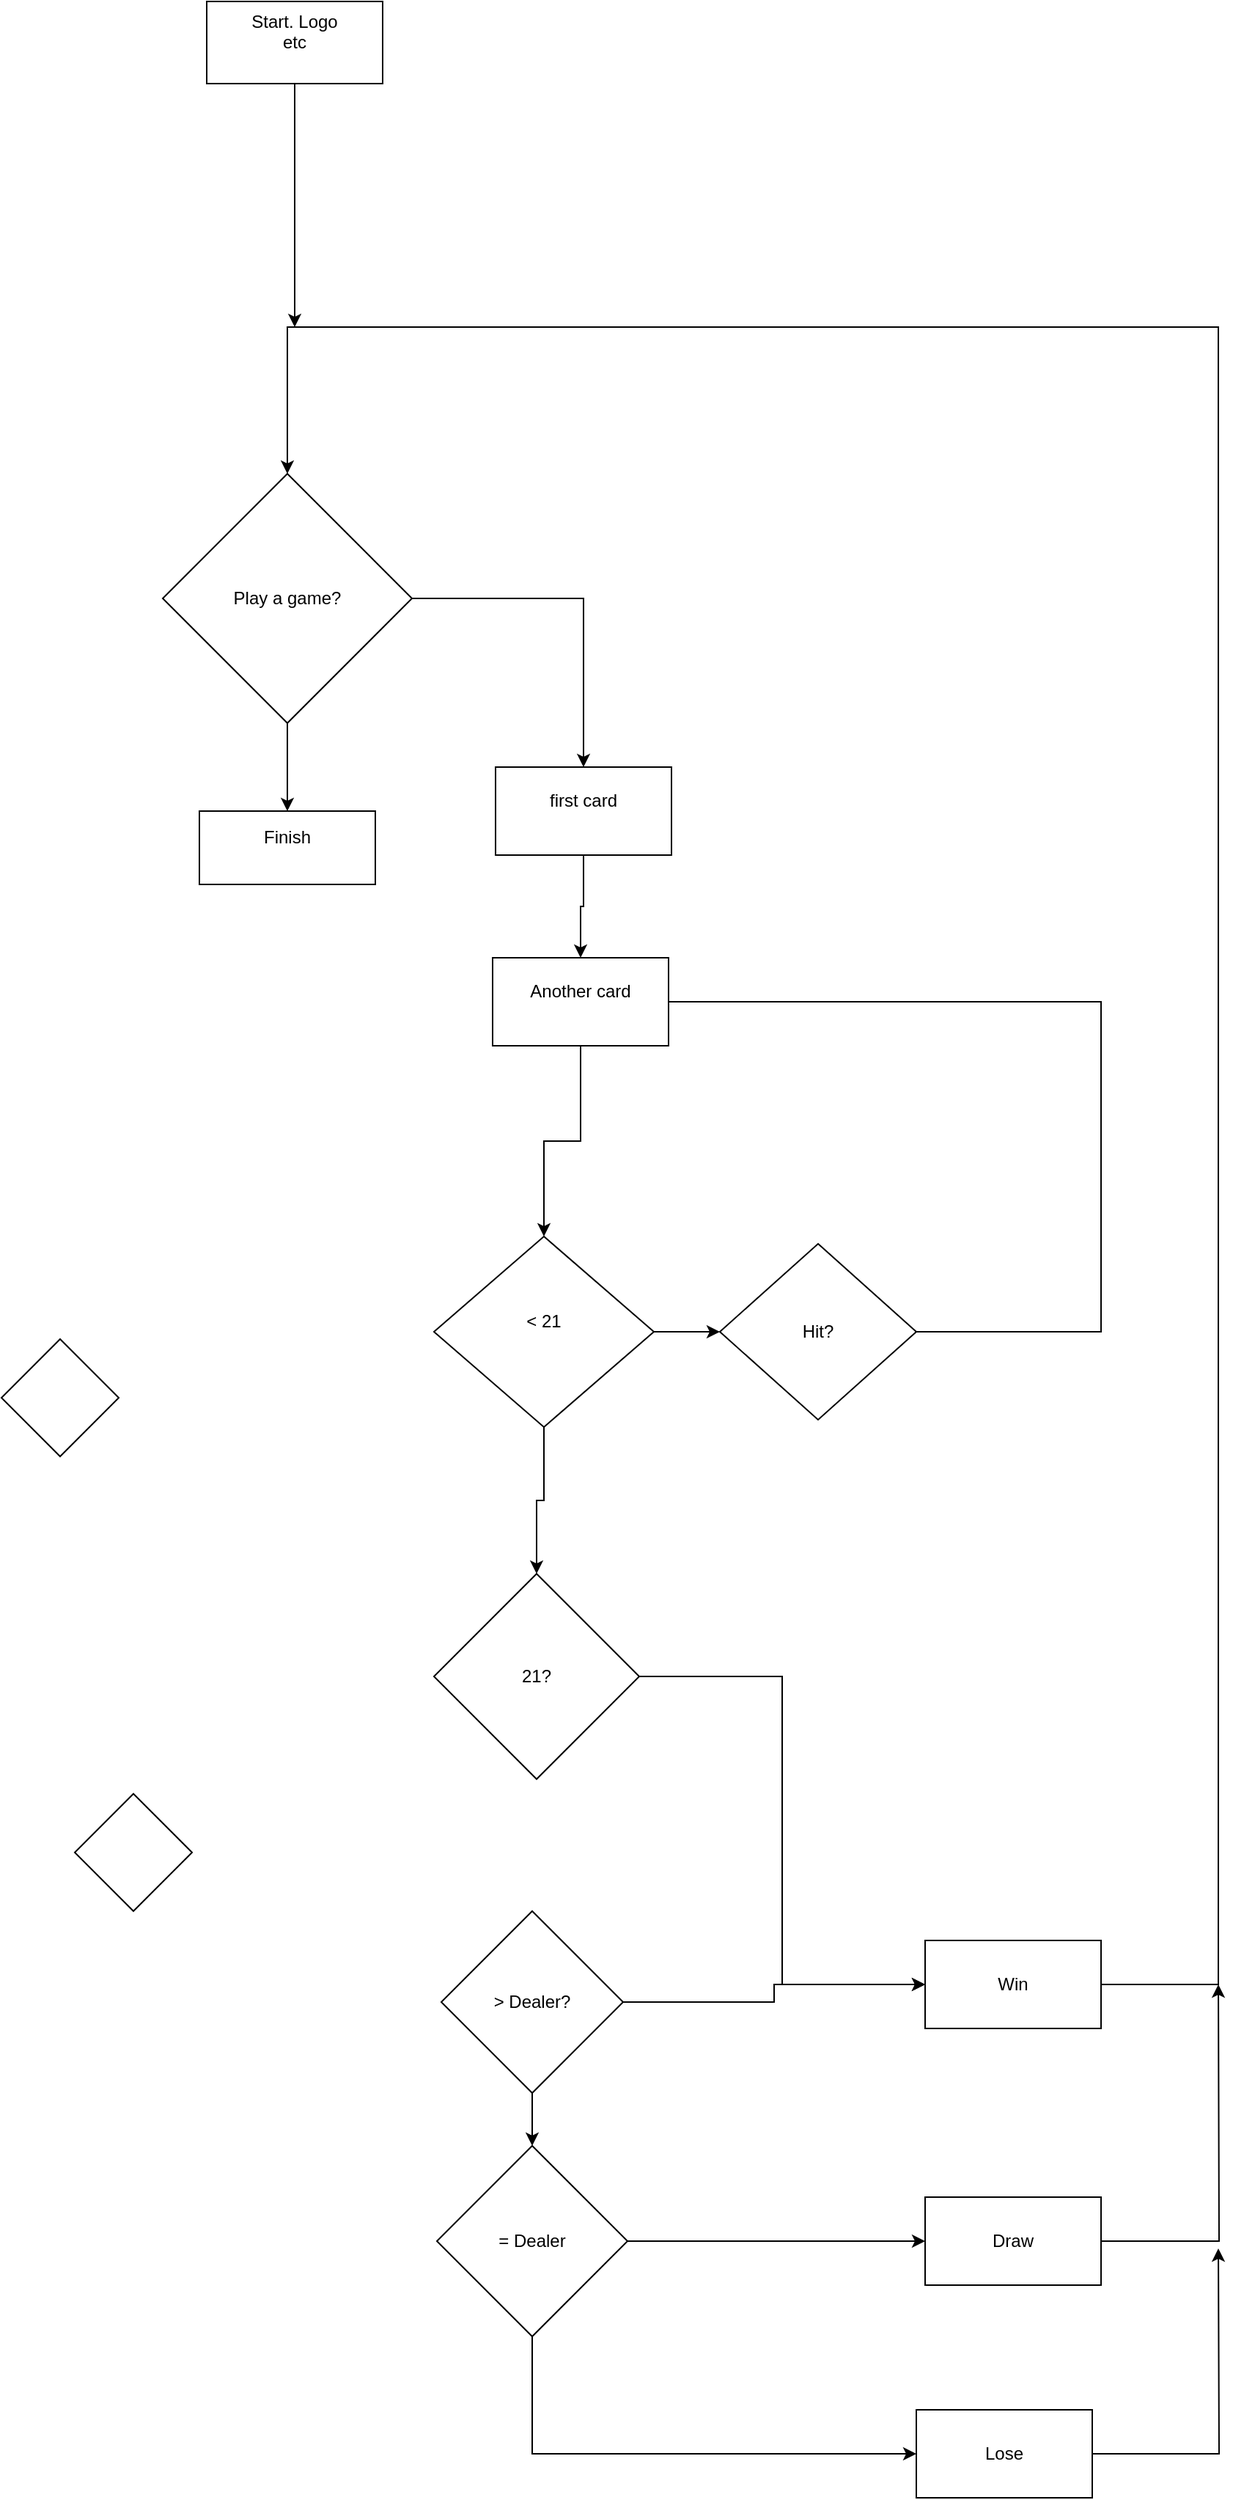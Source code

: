 <mxfile version="21.6.1" type="device">
  <diagram name="Page-1" id="Rx9-tQfnJTMb2EWwgZFH">
    <mxGraphModel dx="892" dy="1620" grid="1" gridSize="10" guides="1" tooltips="1" connect="1" arrows="1" fold="1" page="1" pageScale="1" pageWidth="827" pageHeight="1169" background="none" math="0" shadow="0">
      <root>
        <mxCell id="0" />
        <mxCell id="1" parent="0" />
        <mxCell id="i1RyrmgJQguhnBVQmPtN-12" style="edgeStyle=orthogonalEdgeStyle;rounded=0;orthogonalLoop=1;jettySize=auto;html=1;" parent="1" source="i1RyrmgJQguhnBVQmPtN-1" target="i1RyrmgJQguhnBVQmPtN-11" edge="1">
          <mxGeometry relative="1" as="geometry" />
        </mxCell>
        <mxCell id="i1RyrmgJQguhnBVQmPtN-18" style="edgeStyle=orthogonalEdgeStyle;rounded=0;orthogonalLoop=1;jettySize=auto;html=1;exitX=0.5;exitY=1;exitDx=0;exitDy=0;entryX=0.5;entryY=0;entryDx=0;entryDy=0;" parent="1" source="i1RyrmgJQguhnBVQmPtN-1" target="i1RyrmgJQguhnBVQmPtN-14" edge="1">
          <mxGeometry relative="1" as="geometry" />
        </mxCell>
        <mxCell id="i1RyrmgJQguhnBVQmPtN-1" value="&lt;div&gt;&amp;lt; 21&lt;/div&gt;&lt;div&gt;&lt;br&gt;&lt;/div&gt;" style="rhombus;whiteSpace=wrap;html=1;" parent="1" vertex="1">
          <mxGeometry x="325" y="230" width="150" height="130" as="geometry" />
        </mxCell>
        <mxCell id="i1RyrmgJQguhnBVQmPtN-13" style="edgeStyle=orthogonalEdgeStyle;rounded=0;orthogonalLoop=1;jettySize=auto;html=1;exitX=0.5;exitY=1;exitDx=0;exitDy=0;entryX=0.5;entryY=0;entryDx=0;entryDy=0;" parent="1" source="i1RyrmgJQguhnBVQmPtN-2" target="i1RyrmgJQguhnBVQmPtN-1" edge="1">
          <mxGeometry relative="1" as="geometry" />
        </mxCell>
        <mxCell id="i1RyrmgJQguhnBVQmPtN-2" value="&lt;div&gt;Another card&lt;/div&gt;&lt;div&gt;&lt;br&gt;&lt;/div&gt;" style="rounded=0;whiteSpace=wrap;html=1;" parent="1" vertex="1">
          <mxGeometry x="365" y="40" width="120" height="60" as="geometry" />
        </mxCell>
        <mxCell id="i1RyrmgJQguhnBVQmPtN-3" value="" style="endArrow=none;html=1;rounded=0;entryX=1;entryY=0.5;entryDx=0;entryDy=0;exitX=1;exitY=0.5;exitDx=0;exitDy=0;" parent="1" source="i1RyrmgJQguhnBVQmPtN-11" target="i1RyrmgJQguhnBVQmPtN-2" edge="1">
          <mxGeometry width="50" height="50" relative="1" as="geometry">
            <mxPoint x="770" y="400" as="sourcePoint" />
            <mxPoint x="590" y="70" as="targetPoint" />
            <Array as="points">
              <mxPoint x="780" y="295" />
              <mxPoint x="780" y="70" />
              <mxPoint x="590" y="70" />
            </Array>
          </mxGeometry>
        </mxCell>
        <mxCell id="i1RyrmgJQguhnBVQmPtN-10" style="edgeStyle=orthogonalEdgeStyle;rounded=0;orthogonalLoop=1;jettySize=auto;html=1;entryX=0.5;entryY=0;entryDx=0;entryDy=0;" parent="1" source="i1RyrmgJQguhnBVQmPtN-5" target="i1RyrmgJQguhnBVQmPtN-2" edge="1">
          <mxGeometry relative="1" as="geometry" />
        </mxCell>
        <mxCell id="i1RyrmgJQguhnBVQmPtN-5" value="&lt;div&gt;first card&lt;/div&gt;&lt;div&gt;&lt;br&gt;&lt;/div&gt;" style="rounded=0;whiteSpace=wrap;html=1;" parent="1" vertex="1">
          <mxGeometry x="367" y="-90" width="120" height="60" as="geometry" />
        </mxCell>
        <mxCell id="i1RyrmgJQguhnBVQmPtN-11" value="Hit?" style="rhombus;whiteSpace=wrap;html=1;" parent="1" vertex="1">
          <mxGeometry x="520" y="235" width="134" height="120" as="geometry" />
        </mxCell>
        <mxCell id="i1RyrmgJQguhnBVQmPtN-17" style="edgeStyle=orthogonalEdgeStyle;rounded=0;orthogonalLoop=1;jettySize=auto;html=1;exitX=1;exitY=0.5;exitDx=0;exitDy=0;entryX=0;entryY=0.5;entryDx=0;entryDy=0;" parent="1" source="i1RyrmgJQguhnBVQmPtN-14" target="i1RyrmgJQguhnBVQmPtN-16" edge="1">
          <mxGeometry relative="1" as="geometry" />
        </mxCell>
        <mxCell id="i1RyrmgJQguhnBVQmPtN-14" value="21?" style="rhombus;whiteSpace=wrap;html=1;" parent="1" vertex="1">
          <mxGeometry x="325" y="460" width="140" height="140" as="geometry" />
        </mxCell>
        <mxCell id="i1RyrmgJQguhnBVQmPtN-15" value="" style="rhombus;whiteSpace=wrap;html=1;" parent="1" vertex="1">
          <mxGeometry x="30" y="300" width="80" height="80" as="geometry" />
        </mxCell>
        <mxCell id="i1RyrmgJQguhnBVQmPtN-31" style="edgeStyle=orthogonalEdgeStyle;rounded=0;orthogonalLoop=1;jettySize=auto;html=1;entryX=0.5;entryY=0;entryDx=0;entryDy=0;" parent="1" source="i1RyrmgJQguhnBVQmPtN-16" target="i1RyrmgJQguhnBVQmPtN-29" edge="1">
          <mxGeometry relative="1" as="geometry">
            <mxPoint x="230" y="-310" as="targetPoint" />
            <Array as="points">
              <mxPoint x="860" y="740" />
              <mxPoint x="860" y="-390" />
              <mxPoint x="225" y="-390" />
            </Array>
          </mxGeometry>
        </mxCell>
        <mxCell id="i1RyrmgJQguhnBVQmPtN-16" value="&lt;div&gt;Win&lt;/div&gt;" style="rounded=0;whiteSpace=wrap;html=1;" parent="1" vertex="1">
          <mxGeometry x="660" y="710" width="120" height="60" as="geometry" />
        </mxCell>
        <mxCell id="i1RyrmgJQguhnBVQmPtN-21" style="edgeStyle=orthogonalEdgeStyle;rounded=0;orthogonalLoop=1;jettySize=auto;html=1;exitX=1;exitY=0.5;exitDx=0;exitDy=0;entryX=0;entryY=0.5;entryDx=0;entryDy=0;" parent="1" source="i1RyrmgJQguhnBVQmPtN-20" target="i1RyrmgJQguhnBVQmPtN-16" edge="1">
          <mxGeometry relative="1" as="geometry" />
        </mxCell>
        <mxCell id="i1RyrmgJQguhnBVQmPtN-24" style="edgeStyle=orthogonalEdgeStyle;rounded=0;orthogonalLoop=1;jettySize=auto;html=1;" parent="1" source="i1RyrmgJQguhnBVQmPtN-20" target="i1RyrmgJQguhnBVQmPtN-23" edge="1">
          <mxGeometry relative="1" as="geometry" />
        </mxCell>
        <mxCell id="i1RyrmgJQguhnBVQmPtN-20" value="&amp;gt; Dealer?" style="rhombus;whiteSpace=wrap;html=1;" parent="1" vertex="1">
          <mxGeometry x="330" y="690" width="124" height="124" as="geometry" />
        </mxCell>
        <mxCell id="i1RyrmgJQguhnBVQmPtN-22" value="" style="rhombus;whiteSpace=wrap;html=1;" parent="1" vertex="1">
          <mxGeometry x="80" y="610" width="80" height="80" as="geometry" />
        </mxCell>
        <mxCell id="i1RyrmgJQguhnBVQmPtN-27" style="edgeStyle=orthogonalEdgeStyle;rounded=0;orthogonalLoop=1;jettySize=auto;html=1;" parent="1" source="i1RyrmgJQguhnBVQmPtN-23" target="i1RyrmgJQguhnBVQmPtN-26" edge="1">
          <mxGeometry relative="1" as="geometry" />
        </mxCell>
        <mxCell id="i1RyrmgJQguhnBVQmPtN-28" style="edgeStyle=orthogonalEdgeStyle;rounded=0;orthogonalLoop=1;jettySize=auto;html=1;exitX=0.5;exitY=1;exitDx=0;exitDy=0;entryX=0;entryY=0.5;entryDx=0;entryDy=0;" parent="1" source="i1RyrmgJQguhnBVQmPtN-23" target="i1RyrmgJQguhnBVQmPtN-25" edge="1">
          <mxGeometry relative="1" as="geometry" />
        </mxCell>
        <mxCell id="i1RyrmgJQguhnBVQmPtN-23" value="&lt;div&gt;= Dealer&lt;/div&gt;" style="rhombus;whiteSpace=wrap;html=1;" parent="1" vertex="1">
          <mxGeometry x="327" y="850" width="130" height="130" as="geometry" />
        </mxCell>
        <mxCell id="i1RyrmgJQguhnBVQmPtN-36" style="edgeStyle=orthogonalEdgeStyle;rounded=0;orthogonalLoop=1;jettySize=auto;html=1;" parent="1" source="i1RyrmgJQguhnBVQmPtN-25" edge="1">
          <mxGeometry relative="1" as="geometry">
            <mxPoint x="860" y="920" as="targetPoint" />
          </mxGeometry>
        </mxCell>
        <mxCell id="i1RyrmgJQguhnBVQmPtN-25" value="Lose" style="rounded=0;whiteSpace=wrap;html=1;" parent="1" vertex="1">
          <mxGeometry x="654" y="1030" width="120" height="60" as="geometry" />
        </mxCell>
        <mxCell id="i1RyrmgJQguhnBVQmPtN-35" style="edgeStyle=orthogonalEdgeStyle;rounded=0;orthogonalLoop=1;jettySize=auto;html=1;" parent="1" source="i1RyrmgJQguhnBVQmPtN-26" edge="1">
          <mxGeometry relative="1" as="geometry">
            <mxPoint x="860" y="740" as="targetPoint" />
          </mxGeometry>
        </mxCell>
        <mxCell id="i1RyrmgJQguhnBVQmPtN-26" value="&lt;div&gt;Draw&lt;/div&gt;" style="rounded=0;whiteSpace=wrap;html=1;" parent="1" vertex="1">
          <mxGeometry x="660" y="885" width="120" height="60" as="geometry" />
        </mxCell>
        <mxCell id="i1RyrmgJQguhnBVQmPtN-30" style="edgeStyle=orthogonalEdgeStyle;rounded=0;orthogonalLoop=1;jettySize=auto;html=1;" parent="1" source="i1RyrmgJQguhnBVQmPtN-29" target="i1RyrmgJQguhnBVQmPtN-5" edge="1">
          <mxGeometry relative="1" as="geometry" />
        </mxCell>
        <mxCell id="i1RyrmgJQguhnBVQmPtN-38" style="edgeStyle=orthogonalEdgeStyle;rounded=0;orthogonalLoop=1;jettySize=auto;html=1;exitX=0.5;exitY=1;exitDx=0;exitDy=0;entryX=0.5;entryY=0;entryDx=0;entryDy=0;" parent="1" source="i1RyrmgJQguhnBVQmPtN-29" target="i1RyrmgJQguhnBVQmPtN-37" edge="1">
          <mxGeometry relative="1" as="geometry" />
        </mxCell>
        <mxCell id="i1RyrmgJQguhnBVQmPtN-29" value="Play a game?" style="rhombus;whiteSpace=wrap;html=1;" parent="1" vertex="1">
          <mxGeometry x="140" y="-290" width="170" height="170" as="geometry" />
        </mxCell>
        <mxCell id="i1RyrmgJQguhnBVQmPtN-34" style="edgeStyle=orthogonalEdgeStyle;rounded=0;orthogonalLoop=1;jettySize=auto;html=1;" parent="1" source="i1RyrmgJQguhnBVQmPtN-33" edge="1">
          <mxGeometry relative="1" as="geometry">
            <mxPoint x="230" y="-390" as="targetPoint" />
          </mxGeometry>
        </mxCell>
        <mxCell id="i1RyrmgJQguhnBVQmPtN-33" value="&lt;div&gt;Start. Logo&lt;/div&gt;&lt;div&gt;etc&lt;/div&gt;&lt;div&gt;&lt;br&gt;&lt;/div&gt;" style="rounded=0;whiteSpace=wrap;html=1;" parent="1" vertex="1">
          <mxGeometry x="170" y="-612" width="120" height="56" as="geometry" />
        </mxCell>
        <mxCell id="i1RyrmgJQguhnBVQmPtN-37" value="&lt;div&gt;Finish&lt;/div&gt;&lt;div&gt;&lt;br&gt;&lt;/div&gt;" style="rounded=0;whiteSpace=wrap;html=1;" parent="1" vertex="1">
          <mxGeometry x="165" y="-60" width="120" height="50" as="geometry" />
        </mxCell>
      </root>
    </mxGraphModel>
  </diagram>
</mxfile>
